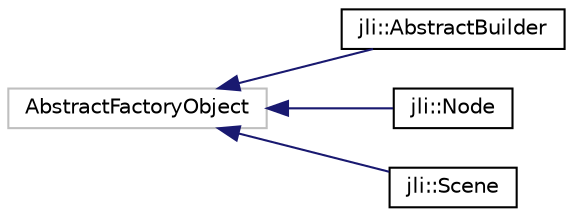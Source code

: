 digraph "Graphical Class Hierarchy"
{
  edge [fontname="Helvetica",fontsize="10",labelfontname="Helvetica",labelfontsize="10"];
  node [fontname="Helvetica",fontsize="10",shape=record];
  rankdir="LR";
  Node1 [label="AbstractFactoryObject",height=0.2,width=0.4,color="grey75", fillcolor="white", style="filled"];
  Node1 -> Node2 [dir="back",color="midnightblue",fontsize="10",style="solid",fontname="Helvetica"];
  Node2 [label="jli::AbstractBuilder",height=0.2,width=0.4,color="black", fillcolor="white", style="filled",URL="$classjli_1_1_abstract_builder.html"];
  Node1 -> Node3 [dir="back",color="midnightblue",fontsize="10",style="solid",fontname="Helvetica"];
  Node3 [label="jli::Node",height=0.2,width=0.4,color="black", fillcolor="white", style="filled",URL="$classjli_1_1_node.html"];
  Node1 -> Node4 [dir="back",color="midnightblue",fontsize="10",style="solid",fontname="Helvetica"];
  Node4 [label="jli::Scene",height=0.2,width=0.4,color="black", fillcolor="white", style="filled",URL="$classjli_1_1_scene.html"];
}
